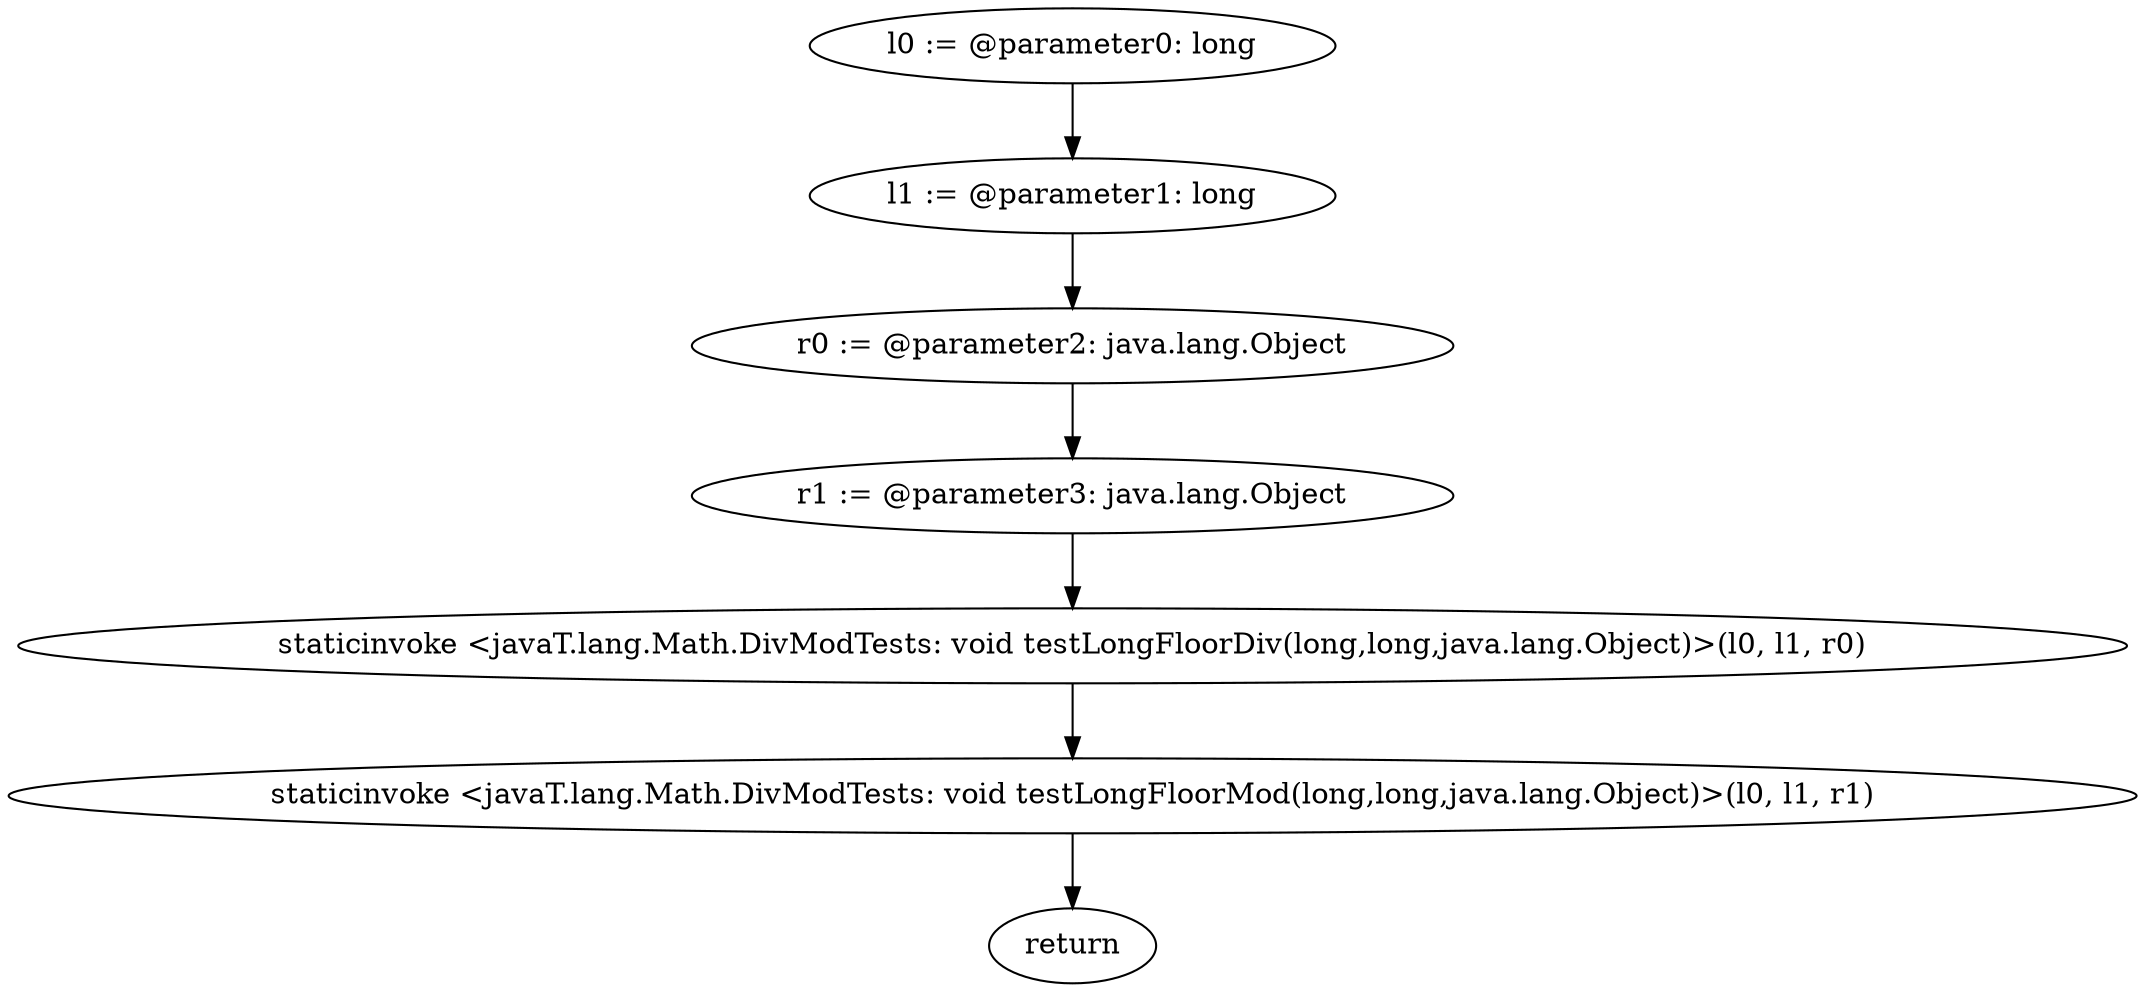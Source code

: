digraph "unitGraph" {
    "l0 := @parameter0: long"
    "l1 := @parameter1: long"
    "r0 := @parameter2: java.lang.Object"
    "r1 := @parameter3: java.lang.Object"
    "staticinvoke <javaT.lang.Math.DivModTests: void testLongFloorDiv(long,long,java.lang.Object)>(l0, l1, r0)"
    "staticinvoke <javaT.lang.Math.DivModTests: void testLongFloorMod(long,long,java.lang.Object)>(l0, l1, r1)"
    "return"
    "l0 := @parameter0: long"->"l1 := @parameter1: long";
    "l1 := @parameter1: long"->"r0 := @parameter2: java.lang.Object";
    "r0 := @parameter2: java.lang.Object"->"r1 := @parameter3: java.lang.Object";
    "r1 := @parameter3: java.lang.Object"->"staticinvoke <javaT.lang.Math.DivModTests: void testLongFloorDiv(long,long,java.lang.Object)>(l0, l1, r0)";
    "staticinvoke <javaT.lang.Math.DivModTests: void testLongFloorDiv(long,long,java.lang.Object)>(l0, l1, r0)"->"staticinvoke <javaT.lang.Math.DivModTests: void testLongFloorMod(long,long,java.lang.Object)>(l0, l1, r1)";
    "staticinvoke <javaT.lang.Math.DivModTests: void testLongFloorMod(long,long,java.lang.Object)>(l0, l1, r1)"->"return";
}
